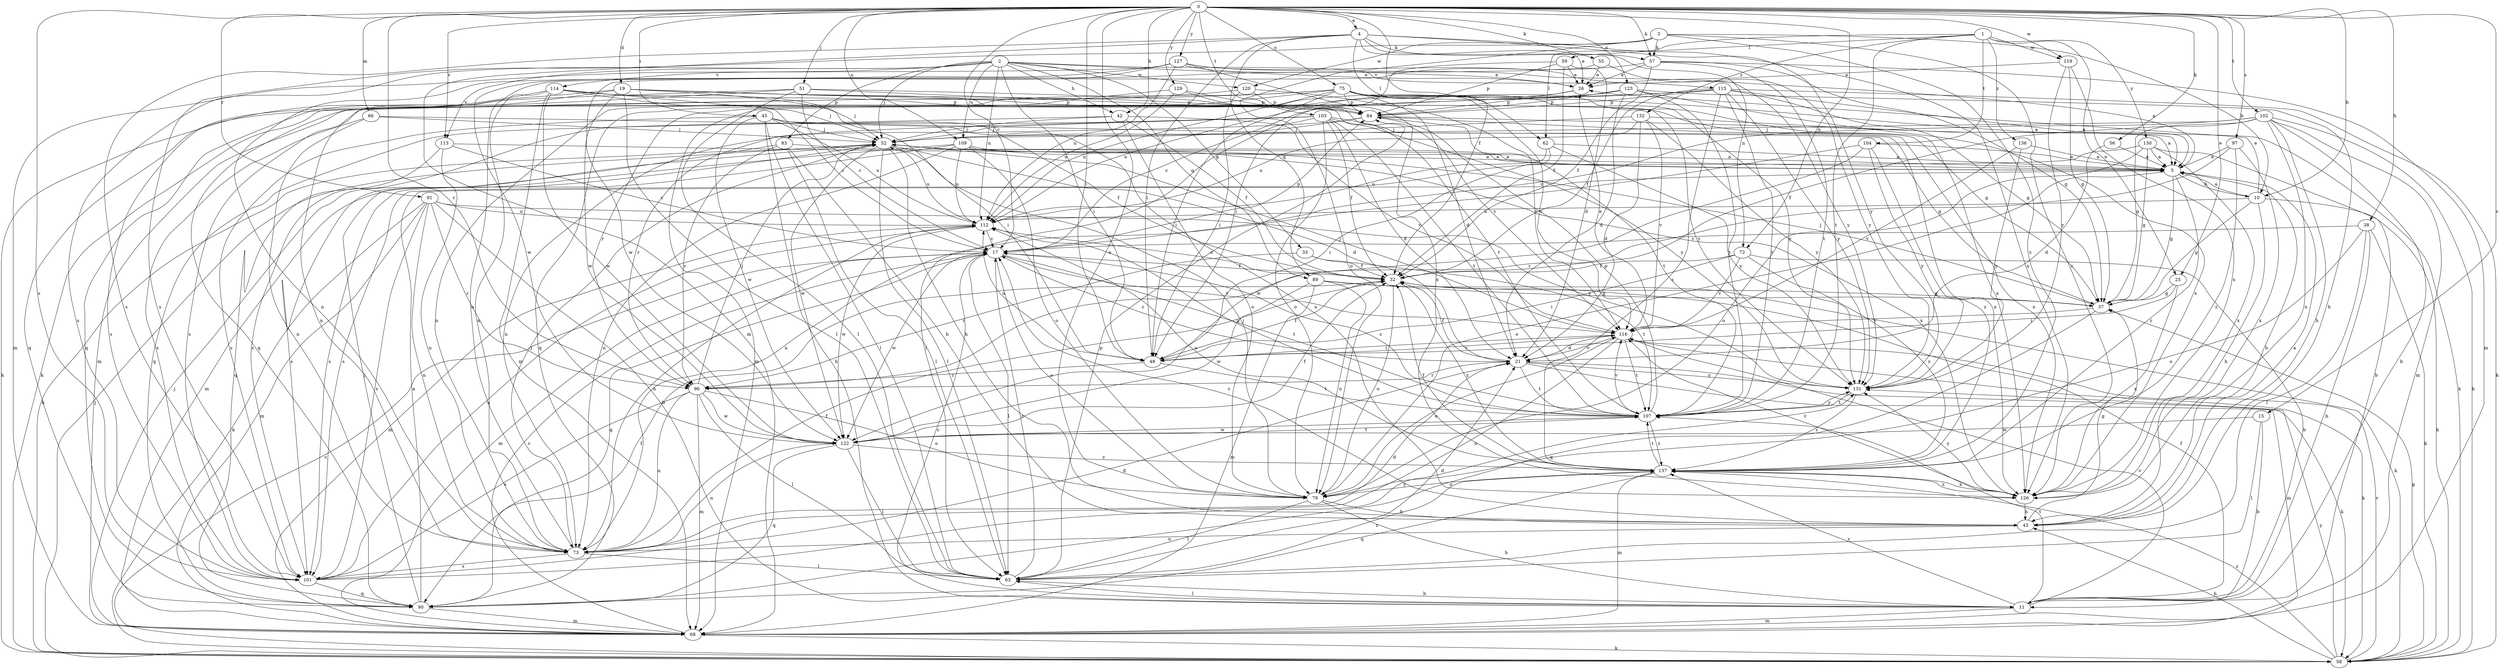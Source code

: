 strict digraph  {
0;
1;
2;
3;
4;
5;
10;
11;
15;
17;
19;
21;
25;
26;
32;
33;
37;
38;
42;
43;
45;
48;
51;
52;
55;
56;
57;
58;
59;
62;
63;
66;
68;
72;
73;
75;
79;
83;
84;
89;
90;
91;
96;
97;
101;
102;
103;
104;
107;
109;
112;
113;
114;
115;
116;
119;
120;
122;
123;
126;
127;
129;
130;
131;
132;
136;
137;
0 -> 4  [label=a];
0 -> 10  [label=b];
0 -> 15  [label=c];
0 -> 17  [label=c];
0 -> 19  [label=d];
0 -> 25  [label=e];
0 -> 32  [label=f];
0 -> 38  [label=h];
0 -> 42  [label=h];
0 -> 45  [label=i];
0 -> 48  [label=i];
0 -> 51  [label=j];
0 -> 55  [label=k];
0 -> 56  [label=k];
0 -> 57  [label=k];
0 -> 66  [label=m];
0 -> 72  [label=n];
0 -> 75  [label=o];
0 -> 79  [label=o];
0 -> 91  [label=r];
0 -> 96  [label=r];
0 -> 97  [label=s];
0 -> 101  [label=s];
0 -> 102  [label=t];
0 -> 103  [label=t];
0 -> 109  [label=u];
0 -> 113  [label=v];
0 -> 119  [label=w];
0 -> 123  [label=x];
0 -> 127  [label=y];
0 -> 129  [label=y];
1 -> 25  [label=e];
1 -> 59  [label=l];
1 -> 62  [label=l];
1 -> 104  [label=t];
1 -> 107  [label=t];
1 -> 119  [label=w];
1 -> 130  [label=y];
1 -> 132  [label=z];
1 -> 136  [label=z];
2 -> 26  [label=e];
2 -> 33  [label=g];
2 -> 42  [label=h];
2 -> 48  [label=i];
2 -> 52  [label=j];
2 -> 83  [label=p];
2 -> 89  [label=q];
2 -> 101  [label=s];
2 -> 109  [label=u];
2 -> 112  [label=u];
2 -> 113  [label=v];
2 -> 114  [label=v];
2 -> 115  [label=v];
2 -> 120  [label=w];
3 -> 10  [label=b];
3 -> 57  [label=k];
3 -> 79  [label=o];
3 -> 101  [label=s];
3 -> 120  [label=w];
3 -> 126  [label=x];
3 -> 137  [label=z];
4 -> 26  [label=e];
4 -> 48  [label=i];
4 -> 57  [label=k];
4 -> 62  [label=l];
4 -> 68  [label=m];
4 -> 72  [label=n];
4 -> 89  [label=q];
4 -> 101  [label=s];
4 -> 126  [label=x];
4 -> 131  [label=y];
5 -> 10  [label=b];
5 -> 37  [label=g];
5 -> 43  [label=h];
5 -> 79  [label=o];
5 -> 137  [label=z];
10 -> 5  [label=a];
10 -> 26  [label=e];
10 -> 37  [label=g];
10 -> 43  [label=h];
10 -> 58  [label=k];
10 -> 112  [label=u];
11 -> 17  [label=c];
11 -> 32  [label=f];
11 -> 63  [label=l];
11 -> 68  [label=m];
11 -> 107  [label=t];
11 -> 116  [label=v];
11 -> 137  [label=z];
15 -> 11  [label=b];
15 -> 63  [label=l];
15 -> 122  [label=w];
17 -> 32  [label=f];
17 -> 63  [label=l];
17 -> 68  [label=m];
17 -> 79  [label=o];
17 -> 84  [label=p];
17 -> 90  [label=q];
17 -> 107  [label=t];
17 -> 116  [label=v];
17 -> 122  [label=w];
19 -> 37  [label=g];
19 -> 52  [label=j];
19 -> 63  [label=l];
19 -> 73  [label=n];
19 -> 84  [label=p];
19 -> 90  [label=q];
19 -> 107  [label=t];
19 -> 122  [label=w];
21 -> 17  [label=c];
21 -> 32  [label=f];
21 -> 58  [label=k];
21 -> 68  [label=m];
21 -> 96  [label=r];
21 -> 107  [label=t];
21 -> 116  [label=v];
21 -> 131  [label=y];
25 -> 37  [label=g];
25 -> 48  [label=i];
25 -> 126  [label=x];
26 -> 84  [label=p];
26 -> 112  [label=u];
32 -> 37  [label=g];
32 -> 79  [label=o];
32 -> 112  [label=u];
32 -> 137  [label=z];
33 -> 32  [label=f];
33 -> 96  [label=r];
33 -> 107  [label=t];
37 -> 52  [label=j];
37 -> 90  [label=q];
37 -> 116  [label=v];
38 -> 11  [label=b];
38 -> 17  [label=c];
38 -> 58  [label=k];
38 -> 63  [label=l];
38 -> 79  [label=o];
42 -> 32  [label=f];
42 -> 52  [label=j];
42 -> 79  [label=o];
42 -> 101  [label=s];
42 -> 116  [label=v];
43 -> 5  [label=a];
43 -> 17  [label=c];
43 -> 37  [label=g];
43 -> 73  [label=n];
45 -> 11  [label=b];
45 -> 32  [label=f];
45 -> 37  [label=g];
45 -> 52  [label=j];
45 -> 63  [label=l];
45 -> 101  [label=s];
45 -> 112  [label=u];
45 -> 122  [label=w];
48 -> 32  [label=f];
48 -> 96  [label=r];
48 -> 107  [label=t];
48 -> 112  [label=u];
48 -> 116  [label=v];
51 -> 17  [label=c];
51 -> 58  [label=k];
51 -> 63  [label=l];
51 -> 84  [label=p];
51 -> 90  [label=q];
51 -> 131  [label=y];
52 -> 5  [label=a];
52 -> 21  [label=d];
52 -> 43  [label=h];
52 -> 58  [label=k];
52 -> 63  [label=l];
52 -> 112  [label=u];
52 -> 122  [label=w];
55 -> 26  [label=e];
55 -> 122  [label=w];
55 -> 131  [label=y];
56 -> 5  [label=a];
56 -> 21  [label=d];
57 -> 26  [label=e];
57 -> 32  [label=f];
57 -> 37  [label=g];
57 -> 68  [label=m];
57 -> 73  [label=n];
57 -> 107  [label=t];
58 -> 17  [label=c];
58 -> 37  [label=g];
58 -> 43  [label=h];
58 -> 52  [label=j];
58 -> 116  [label=v];
58 -> 131  [label=y];
58 -> 137  [label=z];
59 -> 21  [label=d];
59 -> 26  [label=e];
59 -> 32  [label=f];
59 -> 48  [label=i];
59 -> 84  [label=p];
62 -> 5  [label=a];
62 -> 48  [label=i];
62 -> 112  [label=u];
62 -> 131  [label=y];
63 -> 11  [label=b];
63 -> 17  [label=c];
63 -> 21  [label=d];
63 -> 84  [label=p];
63 -> 137  [label=z];
66 -> 52  [label=j];
66 -> 73  [label=n];
66 -> 101  [label=s];
66 -> 126  [label=x];
68 -> 17  [label=c];
68 -> 52  [label=j];
68 -> 58  [label=k];
72 -> 11  [label=b];
72 -> 32  [label=f];
72 -> 48  [label=i];
72 -> 116  [label=v];
72 -> 137  [label=z];
73 -> 21  [label=d];
73 -> 32  [label=f];
73 -> 52  [label=j];
73 -> 63  [label=l];
73 -> 101  [label=s];
75 -> 5  [label=a];
75 -> 21  [label=d];
75 -> 48  [label=i];
75 -> 58  [label=k];
75 -> 68  [label=m];
75 -> 84  [label=p];
75 -> 101  [label=s];
75 -> 112  [label=u];
75 -> 116  [label=v];
75 -> 126  [label=x];
75 -> 131  [label=y];
79 -> 11  [label=b];
79 -> 43  [label=h];
79 -> 52  [label=j];
79 -> 63  [label=l];
83 -> 5  [label=a];
83 -> 43  [label=h];
83 -> 63  [label=l];
83 -> 96  [label=r];
83 -> 101  [label=s];
84 -> 52  [label=j];
84 -> 58  [label=k];
84 -> 73  [label=n];
84 -> 107  [label=t];
84 -> 126  [label=x];
89 -> 37  [label=g];
89 -> 58  [label=k];
89 -> 68  [label=m];
89 -> 79  [label=o];
89 -> 122  [label=w];
90 -> 5  [label=a];
90 -> 32  [label=f];
90 -> 52  [label=j];
90 -> 68  [label=m];
91 -> 11  [label=b];
91 -> 58  [label=k];
91 -> 68  [label=m];
91 -> 73  [label=n];
91 -> 96  [label=r];
91 -> 101  [label=s];
91 -> 112  [label=u];
91 -> 131  [label=y];
96 -> 52  [label=j];
96 -> 63  [label=l];
96 -> 68  [label=m];
96 -> 73  [label=n];
96 -> 79  [label=o];
96 -> 101  [label=s];
96 -> 122  [label=w];
97 -> 5  [label=a];
97 -> 96  [label=r];
97 -> 126  [label=x];
97 -> 137  [label=z];
101 -> 21  [label=d];
101 -> 90  [label=q];
101 -> 112  [label=u];
101 -> 131  [label=y];
102 -> 11  [label=b];
102 -> 17  [label=c];
102 -> 32  [label=f];
102 -> 37  [label=g];
102 -> 43  [label=h];
102 -> 52  [label=j];
102 -> 58  [label=k];
102 -> 68  [label=m];
102 -> 126  [label=x];
103 -> 21  [label=d];
103 -> 32  [label=f];
103 -> 52  [label=j];
103 -> 63  [label=l];
103 -> 79  [label=o];
103 -> 90  [label=q];
103 -> 96  [label=r];
103 -> 107  [label=t];
103 -> 126  [label=x];
103 -> 131  [label=y];
104 -> 5  [label=a];
104 -> 73  [label=n];
104 -> 122  [label=w];
104 -> 131  [label=y];
104 -> 137  [label=z];
107 -> 17  [label=c];
107 -> 84  [label=p];
107 -> 112  [label=u];
107 -> 116  [label=v];
107 -> 122  [label=w];
107 -> 131  [label=y];
107 -> 137  [label=z];
109 -> 5  [label=a];
109 -> 68  [label=m];
109 -> 73  [label=n];
109 -> 79  [label=o];
109 -> 101  [label=s];
109 -> 112  [label=u];
109 -> 126  [label=x];
112 -> 17  [label=c];
112 -> 68  [label=m];
112 -> 73  [label=n];
112 -> 122  [label=w];
113 -> 5  [label=a];
113 -> 17  [label=c];
113 -> 73  [label=n];
113 -> 90  [label=q];
114 -> 17  [label=c];
114 -> 48  [label=i];
114 -> 52  [label=j];
114 -> 68  [label=m];
114 -> 73  [label=n];
114 -> 84  [label=p];
114 -> 101  [label=s];
114 -> 122  [label=w];
115 -> 5  [label=a];
115 -> 32  [label=f];
115 -> 37  [label=g];
115 -> 58  [label=k];
115 -> 68  [label=m];
115 -> 84  [label=p];
115 -> 96  [label=r];
115 -> 107  [label=t];
115 -> 131  [label=y];
115 -> 137  [label=z];
116 -> 21  [label=d];
116 -> 26  [label=e];
116 -> 48  [label=i];
116 -> 52  [label=j];
116 -> 58  [label=k];
116 -> 73  [label=n];
116 -> 79  [label=o];
116 -> 107  [label=t];
119 -> 26  [label=e];
119 -> 37  [label=g];
119 -> 126  [label=x];
119 -> 131  [label=y];
120 -> 48  [label=i];
120 -> 84  [label=p];
120 -> 90  [label=q];
120 -> 116  [label=v];
122 -> 32  [label=f];
122 -> 63  [label=l];
122 -> 73  [label=n];
122 -> 90  [label=q];
122 -> 107  [label=t];
122 -> 137  [label=z];
123 -> 17  [label=c];
123 -> 21  [label=d];
123 -> 43  [label=h];
123 -> 84  [label=p];
123 -> 90  [label=q];
123 -> 107  [label=t];
123 -> 126  [label=x];
126 -> 43  [label=h];
126 -> 116  [label=v];
126 -> 131  [label=y];
126 -> 137  [label=z];
127 -> 5  [label=a];
127 -> 26  [label=e];
127 -> 68  [label=m];
127 -> 73  [label=n];
127 -> 112  [label=u];
127 -> 122  [label=w];
127 -> 126  [label=x];
127 -> 131  [label=y];
129 -> 73  [label=n];
129 -> 84  [label=p];
129 -> 112  [label=u];
129 -> 116  [label=v];
130 -> 5  [label=a];
130 -> 11  [label=b];
130 -> 37  [label=g];
130 -> 79  [label=o];
130 -> 101  [label=s];
130 -> 126  [label=x];
131 -> 107  [label=t];
131 -> 137  [label=z];
132 -> 5  [label=a];
132 -> 21  [label=d];
132 -> 52  [label=j];
132 -> 112  [label=u];
132 -> 116  [label=v];
132 -> 131  [label=y];
136 -> 5  [label=a];
136 -> 116  [label=v];
136 -> 131  [label=y];
137 -> 32  [label=f];
137 -> 68  [label=m];
137 -> 79  [label=o];
137 -> 90  [label=q];
137 -> 107  [label=t];
137 -> 112  [label=u];
137 -> 126  [label=x];
}
